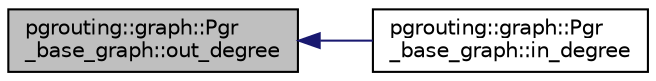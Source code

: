 digraph "pgrouting::graph::Pgr_base_graph::out_degree"
{
  edge [fontname="Helvetica",fontsize="10",labelfontname="Helvetica",labelfontsize="10"];
  node [fontname="Helvetica",fontsize="10",shape=record];
  rankdir="LR";
  Node256 [label="pgrouting::graph::Pgr\l_base_graph::out_degree",height=0.2,width=0.4,color="black", fillcolor="grey75", style="filled", fontcolor="black"];
  Node256 -> Node257 [dir="back",color="midnightblue",fontsize="10",style="solid",fontname="Helvetica"];
  Node257 [label="pgrouting::graph::Pgr\l_base_graph::in_degree",height=0.2,width=0.4,color="black", fillcolor="white", style="filled",URL="$classpgrouting_1_1graph_1_1Pgr__base__graph.html#a9e3c3fb4f14e4ded019ad9fc39c3f8ae"];
}
